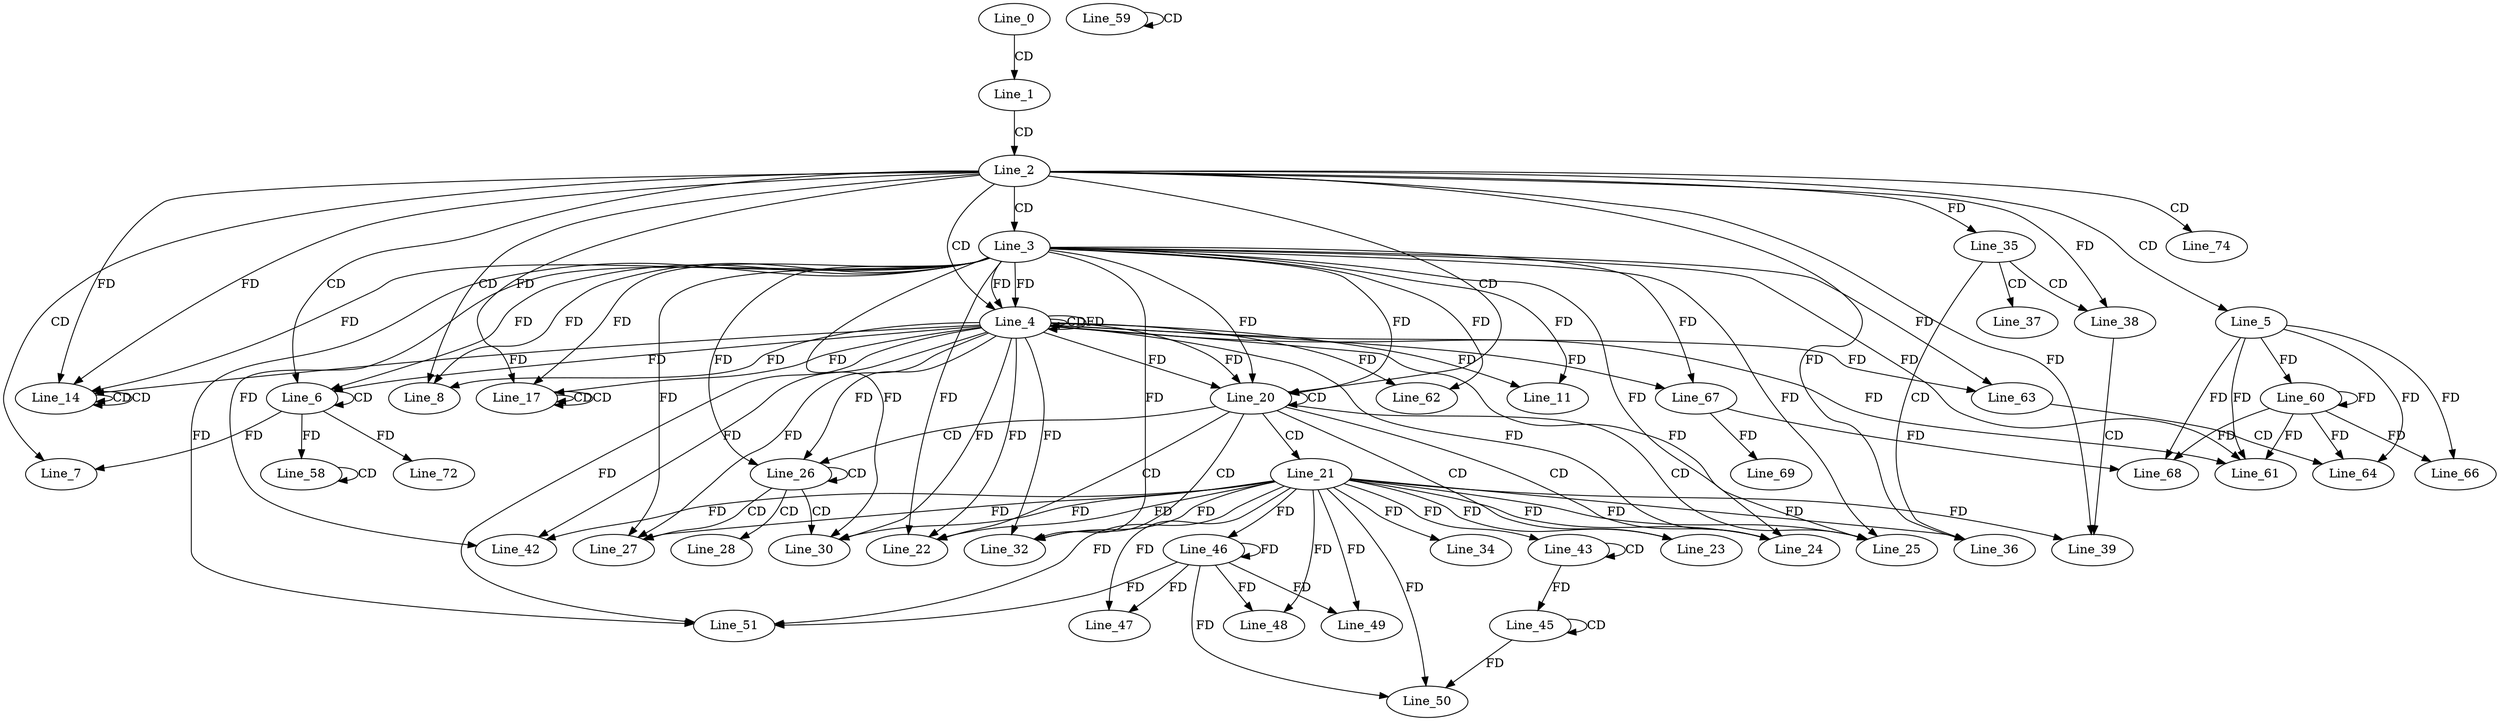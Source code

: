 digraph G {
  Line_0;
  Line_1;
  Line_2;
  Line_3;
  Line_4;
  Line_4;
  Line_5;
  Line_6;
  Line_6;
  Line_6;
  Line_7;
  Line_7;
  Line_8;
  Line_11;
  Line_14;
  Line_14;
  Line_14;
  Line_14;
  Line_17;
  Line_17;
  Line_17;
  Line_17;
  Line_20;
  Line_20;
  Line_21;
  Line_22;
  Line_22;
  Line_23;
  Line_24;
  Line_24;
  Line_25;
  Line_25;
  Line_26;
  Line_26;
  Line_26;
  Line_27;
  Line_27;
  Line_28;
  Line_30;
  Line_30;
  Line_32;
  Line_32;
  Line_34;
  Line_35;
  Line_36;
  Line_36;
  Line_37;
  Line_38;
  Line_39;
  Line_39;
  Line_42;
  Line_42;
  Line_43;
  Line_43;
  Line_45;
  Line_45;
  Line_46;
  Line_47;
  Line_48;
  Line_49;
  Line_50;
  Line_51;
  Line_51;
  Line_58;
  Line_58;
  Line_59;
  Line_59;
  Line_60;
  Line_61;
  Line_61;
  Line_62;
  Line_63;
  Line_63;
  Line_64;
  Line_66;
  Line_67;
  Line_68;
  Line_67;
  Line_68;
  Line_68;
  Line_69;
  Line_69;
  Line_72;
  Line_74;
  Line_0 -> Line_1 [ label="CD" ];
  Line_1 -> Line_2 [ label="CD" ];
  Line_2 -> Line_3 [ label="CD" ];
  Line_2 -> Line_4 [ label="CD" ];
  Line_3 -> Line_4 [ label="FD" ];
  Line_4 -> Line_4 [ label="CD" ];
  Line_3 -> Line_4 [ label="FD" ];
  Line_4 -> Line_4 [ label="FD" ];
  Line_2 -> Line_5 [ label="CD" ];
  Line_2 -> Line_6 [ label="CD" ];
  Line_6 -> Line_6 [ label="CD" ];
  Line_3 -> Line_6 [ label="FD" ];
  Line_4 -> Line_6 [ label="FD" ];
  Line_2 -> Line_7 [ label="CD" ];
  Line_6 -> Line_7 [ label="FD" ];
  Line_2 -> Line_8 [ label="CD" ];
  Line_3 -> Line_8 [ label="FD" ];
  Line_4 -> Line_8 [ label="FD" ];
  Line_3 -> Line_11 [ label="FD" ];
  Line_4 -> Line_11 [ label="FD" ];
  Line_2 -> Line_14 [ label="FD" ];
  Line_14 -> Line_14 [ label="CD" ];
  Line_14 -> Line_14 [ label="CD" ];
  Line_3 -> Line_14 [ label="FD" ];
  Line_4 -> Line_14 [ label="FD" ];
  Line_2 -> Line_14 [ label="FD" ];
  Line_17 -> Line_17 [ label="CD" ];
  Line_17 -> Line_17 [ label="CD" ];
  Line_3 -> Line_17 [ label="FD" ];
  Line_4 -> Line_17 [ label="FD" ];
  Line_2 -> Line_17 [ label="FD" ];
  Line_2 -> Line_20 [ label="CD" ];
  Line_3 -> Line_20 [ label="FD" ];
  Line_4 -> Line_20 [ label="FD" ];
  Line_20 -> Line_20 [ label="CD" ];
  Line_3 -> Line_20 [ label="FD" ];
  Line_4 -> Line_20 [ label="FD" ];
  Line_20 -> Line_21 [ label="CD" ];
  Line_20 -> Line_22 [ label="CD" ];
  Line_21 -> Line_22 [ label="FD" ];
  Line_3 -> Line_22 [ label="FD" ];
  Line_4 -> Line_22 [ label="FD" ];
  Line_20 -> Line_23 [ label="CD" ];
  Line_21 -> Line_23 [ label="FD" ];
  Line_20 -> Line_24 [ label="CD" ];
  Line_21 -> Line_24 [ label="FD" ];
  Line_3 -> Line_24 [ label="FD" ];
  Line_4 -> Line_24 [ label="FD" ];
  Line_20 -> Line_25 [ label="CD" ];
  Line_21 -> Line_25 [ label="FD" ];
  Line_3 -> Line_25 [ label="FD" ];
  Line_4 -> Line_25 [ label="FD" ];
  Line_20 -> Line_26 [ label="CD" ];
  Line_26 -> Line_26 [ label="CD" ];
  Line_3 -> Line_26 [ label="FD" ];
  Line_4 -> Line_26 [ label="FD" ];
  Line_26 -> Line_27 [ label="CD" ];
  Line_21 -> Line_27 [ label="FD" ];
  Line_3 -> Line_27 [ label="FD" ];
  Line_4 -> Line_27 [ label="FD" ];
  Line_26 -> Line_28 [ label="CD" ];
  Line_26 -> Line_30 [ label="CD" ];
  Line_21 -> Line_30 [ label="FD" ];
  Line_3 -> Line_30 [ label="FD" ];
  Line_4 -> Line_30 [ label="FD" ];
  Line_20 -> Line_32 [ label="CD" ];
  Line_21 -> Line_32 [ label="FD" ];
  Line_3 -> Line_32 [ label="FD" ];
  Line_4 -> Line_32 [ label="FD" ];
  Line_21 -> Line_34 [ label="FD" ];
  Line_2 -> Line_35 [ label="FD" ];
  Line_35 -> Line_36 [ label="CD" ];
  Line_21 -> Line_36 [ label="FD" ];
  Line_2 -> Line_36 [ label="FD" ];
  Line_35 -> Line_37 [ label="CD" ];
  Line_35 -> Line_38 [ label="CD" ];
  Line_2 -> Line_38 [ label="FD" ];
  Line_38 -> Line_39 [ label="CD" ];
  Line_21 -> Line_39 [ label="FD" ];
  Line_2 -> Line_39 [ label="FD" ];
  Line_21 -> Line_42 [ label="FD" ];
  Line_3 -> Line_42 [ label="FD" ];
  Line_4 -> Line_42 [ label="FD" ];
  Line_43 -> Line_43 [ label="CD" ];
  Line_21 -> Line_43 [ label="FD" ];
  Line_45 -> Line_45 [ label="CD" ];
  Line_43 -> Line_45 [ label="FD" ];
  Line_21 -> Line_46 [ label="FD" ];
  Line_46 -> Line_46 [ label="FD" ];
  Line_21 -> Line_47 [ label="FD" ];
  Line_46 -> Line_47 [ label="FD" ];
  Line_21 -> Line_48 [ label="FD" ];
  Line_46 -> Line_48 [ label="FD" ];
  Line_21 -> Line_49 [ label="FD" ];
  Line_46 -> Line_49 [ label="FD" ];
  Line_21 -> Line_50 [ label="FD" ];
  Line_46 -> Line_50 [ label="FD" ];
  Line_45 -> Line_50 [ label="FD" ];
  Line_3 -> Line_51 [ label="FD" ];
  Line_4 -> Line_51 [ label="FD" ];
  Line_21 -> Line_51 [ label="FD" ];
  Line_46 -> Line_51 [ label="FD" ];
  Line_58 -> Line_58 [ label="CD" ];
  Line_6 -> Line_58 [ label="FD" ];
  Line_59 -> Line_59 [ label="CD" ];
  Line_5 -> Line_60 [ label="FD" ];
  Line_60 -> Line_60 [ label="FD" ];
  Line_5 -> Line_61 [ label="FD" ];
  Line_60 -> Line_61 [ label="FD" ];
  Line_3 -> Line_61 [ label="FD" ];
  Line_4 -> Line_61 [ label="FD" ];
  Line_3 -> Line_62 [ label="FD" ];
  Line_4 -> Line_62 [ label="FD" ];
  Line_3 -> Line_63 [ label="FD" ];
  Line_4 -> Line_63 [ label="FD" ];
  Line_63 -> Line_64 [ label="CD" ];
  Line_5 -> Line_64 [ label="FD" ];
  Line_60 -> Line_64 [ label="FD" ];
  Line_5 -> Line_66 [ label="FD" ];
  Line_60 -> Line_66 [ label="FD" ];
  Line_3 -> Line_67 [ label="FD" ];
  Line_4 -> Line_67 [ label="FD" ];
  Line_5 -> Line_68 [ label="FD" ];
  Line_60 -> Line_68 [ label="FD" ];
  Line_67 -> Line_68 [ label="FD" ];
  Line_67 -> Line_69 [ label="FD" ];
  Line_6 -> Line_72 [ label="FD" ];
  Line_2 -> Line_74 [ label="CD" ];
}
